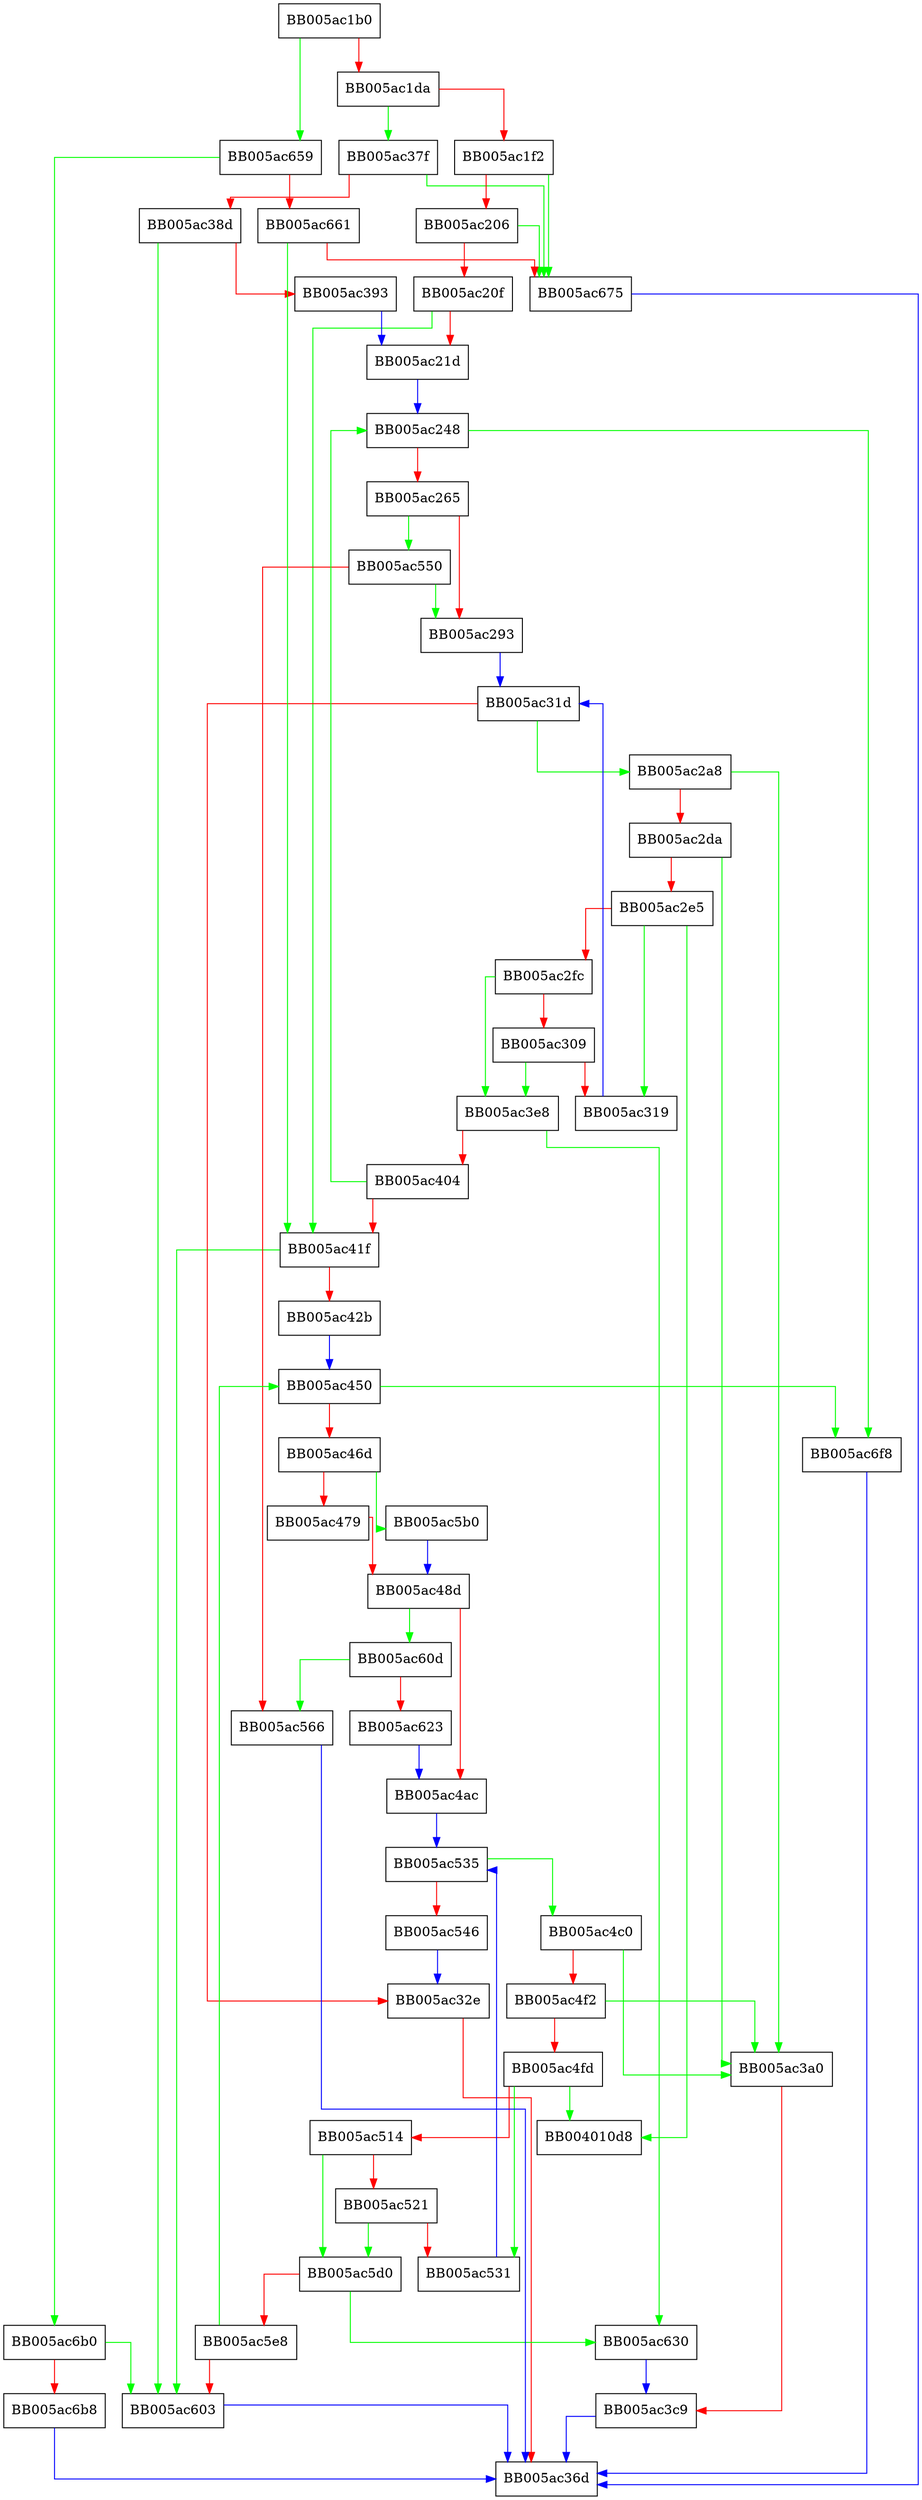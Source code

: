 digraph OSSL_ESS_check_signing_certs {
  node [shape="box"];
  graph [splines=ortho];
  BB005ac1b0 -> BB005ac659 [color="green"];
  BB005ac1b0 -> BB005ac1da [color="red"];
  BB005ac1da -> BB005ac37f [color="green"];
  BB005ac1da -> BB005ac1f2 [color="red"];
  BB005ac1f2 -> BB005ac675 [color="green"];
  BB005ac1f2 -> BB005ac206 [color="red"];
  BB005ac206 -> BB005ac675 [color="green"];
  BB005ac206 -> BB005ac20f [color="red"];
  BB005ac20f -> BB005ac41f [color="green"];
  BB005ac20f -> BB005ac21d [color="red"];
  BB005ac21d -> BB005ac248 [color="blue"];
  BB005ac248 -> BB005ac6f8 [color="green"];
  BB005ac248 -> BB005ac265 [color="red"];
  BB005ac265 -> BB005ac550 [color="green"];
  BB005ac265 -> BB005ac293 [color="red"];
  BB005ac293 -> BB005ac31d [color="blue"];
  BB005ac2a8 -> BB005ac3a0 [color="green"];
  BB005ac2a8 -> BB005ac2da [color="red"];
  BB005ac2da -> BB005ac3a0 [color="green"];
  BB005ac2da -> BB005ac2e5 [color="red"];
  BB005ac2e5 -> BB004010d8 [color="green"];
  BB005ac2e5 -> BB005ac319 [color="green"];
  BB005ac2e5 -> BB005ac2fc [color="red"];
  BB005ac2fc -> BB005ac3e8 [color="green"];
  BB005ac2fc -> BB005ac309 [color="red"];
  BB005ac309 -> BB005ac3e8 [color="green"];
  BB005ac309 -> BB005ac319 [color="red"];
  BB005ac319 -> BB005ac31d [color="blue"];
  BB005ac31d -> BB005ac2a8 [color="green"];
  BB005ac31d -> BB005ac32e [color="red"];
  BB005ac32e -> BB005ac36d [color="red"];
  BB005ac37f -> BB005ac675 [color="green"];
  BB005ac37f -> BB005ac38d [color="red"];
  BB005ac38d -> BB005ac603 [color="green"];
  BB005ac38d -> BB005ac393 [color="red"];
  BB005ac393 -> BB005ac21d [color="blue"];
  BB005ac3a0 -> BB005ac3c9 [color="red"];
  BB005ac3c9 -> BB005ac36d [color="blue"];
  BB005ac3e8 -> BB005ac630 [color="green"];
  BB005ac3e8 -> BB005ac404 [color="red"];
  BB005ac404 -> BB005ac248 [color="green"];
  BB005ac404 -> BB005ac41f [color="red"];
  BB005ac41f -> BB005ac603 [color="green"];
  BB005ac41f -> BB005ac42b [color="red"];
  BB005ac42b -> BB005ac450 [color="blue"];
  BB005ac450 -> BB005ac6f8 [color="green"];
  BB005ac450 -> BB005ac46d [color="red"];
  BB005ac46d -> BB005ac5b0 [color="green"];
  BB005ac46d -> BB005ac479 [color="red"];
  BB005ac479 -> BB005ac48d [color="red"];
  BB005ac48d -> BB005ac60d [color="green"];
  BB005ac48d -> BB005ac4ac [color="red"];
  BB005ac4ac -> BB005ac535 [color="blue"];
  BB005ac4c0 -> BB005ac3a0 [color="green"];
  BB005ac4c0 -> BB005ac4f2 [color="red"];
  BB005ac4f2 -> BB005ac3a0 [color="green"];
  BB005ac4f2 -> BB005ac4fd [color="red"];
  BB005ac4fd -> BB004010d8 [color="green"];
  BB005ac4fd -> BB005ac531 [color="green"];
  BB005ac4fd -> BB005ac514 [color="red"];
  BB005ac514 -> BB005ac5d0 [color="green"];
  BB005ac514 -> BB005ac521 [color="red"];
  BB005ac521 -> BB005ac5d0 [color="green"];
  BB005ac521 -> BB005ac531 [color="red"];
  BB005ac531 -> BB005ac535 [color="blue"];
  BB005ac535 -> BB005ac4c0 [color="green"];
  BB005ac535 -> BB005ac546 [color="red"];
  BB005ac546 -> BB005ac32e [color="blue"];
  BB005ac550 -> BB005ac293 [color="green"];
  BB005ac550 -> BB005ac566 [color="red"];
  BB005ac566 -> BB005ac36d [color="blue"];
  BB005ac5b0 -> BB005ac48d [color="blue"];
  BB005ac5d0 -> BB005ac630 [color="green"];
  BB005ac5d0 -> BB005ac5e8 [color="red"];
  BB005ac5e8 -> BB005ac450 [color="green"];
  BB005ac5e8 -> BB005ac603 [color="red"];
  BB005ac603 -> BB005ac36d [color="blue"];
  BB005ac60d -> BB005ac566 [color="green"];
  BB005ac60d -> BB005ac623 [color="red"];
  BB005ac623 -> BB005ac4ac [color="blue"];
  BB005ac630 -> BB005ac3c9 [color="blue"];
  BB005ac659 -> BB005ac6b0 [color="green"];
  BB005ac659 -> BB005ac661 [color="red"];
  BB005ac661 -> BB005ac41f [color="green"];
  BB005ac661 -> BB005ac675 [color="red"];
  BB005ac675 -> BB005ac36d [color="blue"];
  BB005ac6b0 -> BB005ac603 [color="green"];
  BB005ac6b0 -> BB005ac6b8 [color="red"];
  BB005ac6b8 -> BB005ac36d [color="blue"];
  BB005ac6f8 -> BB005ac36d [color="blue"];
}